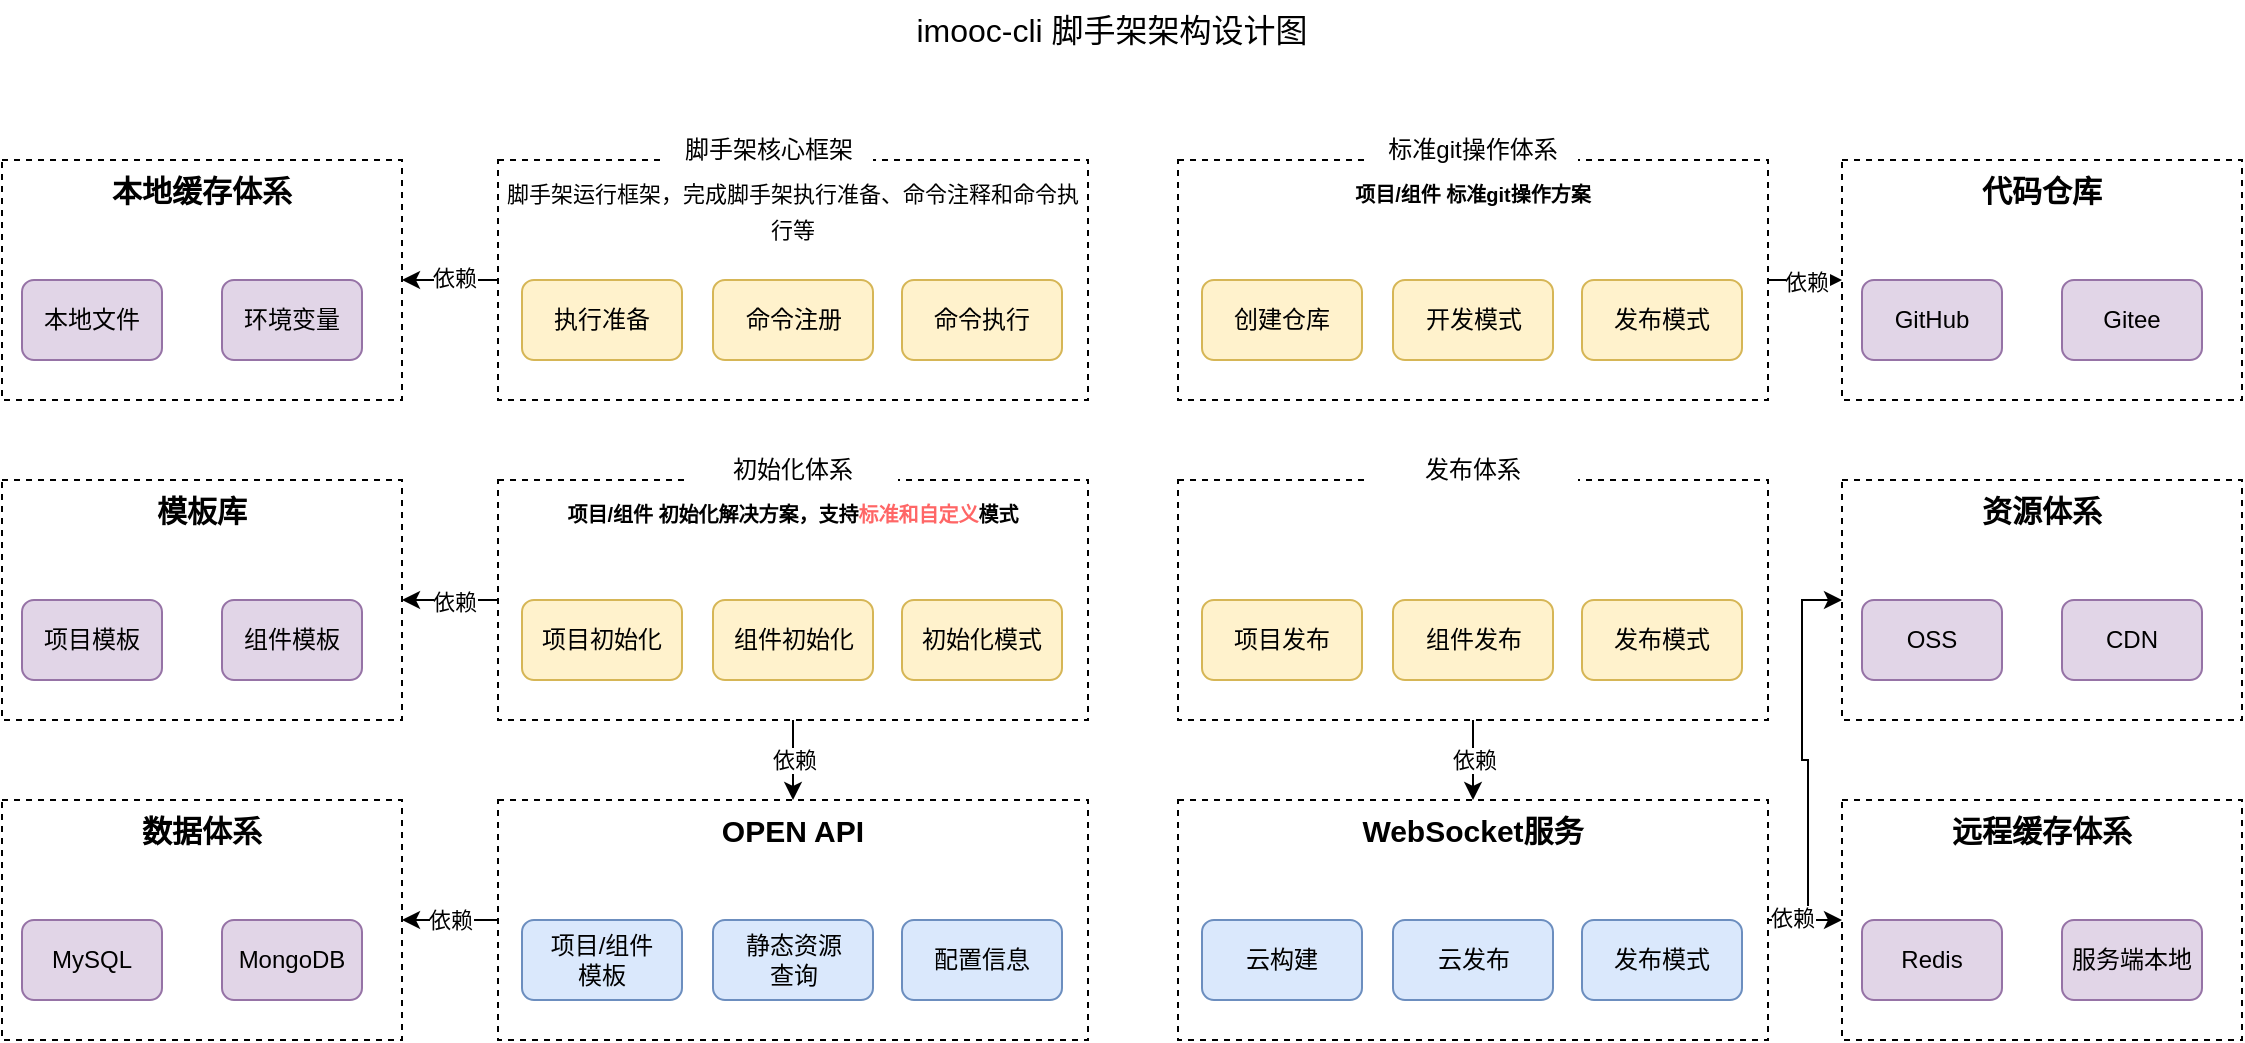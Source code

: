 <mxfile version="21.6.6" type="github">
  <diagram name="第 1 页" id="Rq-lW_FzmkAeFeIxuN0W">
    <mxGraphModel dx="1736" dy="581" grid="1" gridSize="10" guides="1" tooltips="1" connect="1" arrows="1" fold="1" page="1" pageScale="1" pageWidth="827" pageHeight="1169" math="0" shadow="0">
      <root>
        <mxCell id="0" />
        <mxCell id="1" parent="0" />
        <mxCell id="GA_nsESXNhZGokENO9sO-1" value="imooc-cli 脚手架架构设计图" style="text;html=1;strokeColor=none;fillColor=none;align=center;verticalAlign=middle;whiteSpace=wrap;rounded=0;fontSize=16;" parent="1" vertex="1">
          <mxGeometry x="270" y="40" width="250" height="30" as="geometry" />
        </mxCell>
        <mxCell id="GA_nsESXNhZGokENO9sO-43" style="edgeStyle=orthogonalEdgeStyle;rounded=0;orthogonalLoop=1;jettySize=auto;html=1;entryX=1;entryY=0.5;entryDx=0;entryDy=0;" parent="1" source="GA_nsESXNhZGokENO9sO-2" target="GA_nsESXNhZGokENO9sO-40" edge="1">
          <mxGeometry relative="1" as="geometry" />
        </mxCell>
        <mxCell id="GA_nsESXNhZGokENO9sO-49" value="依赖" style="edgeLabel;html=1;align=center;verticalAlign=middle;resizable=0;points=[];" parent="GA_nsESXNhZGokENO9sO-43" vertex="1" connectable="0">
          <mxGeometry x="-0.055" y="-1" relative="1" as="geometry">
            <mxPoint as="offset" />
          </mxGeometry>
        </mxCell>
        <mxCell id="GA_nsESXNhZGokENO9sO-2" value="&lt;span style=&quot;font-weight: normal;&quot;&gt;&lt;font style=&quot;font-size: 11px;&quot;&gt;脚手架运行框架，完成脚手架执行准备、命令注释和命令执行等&lt;/font&gt;&lt;/span&gt;" style="rounded=0;whiteSpace=wrap;html=1;verticalAlign=top;fontSize=15;fontStyle=1;dashed=1;" parent="1" vertex="1">
          <mxGeometry x="88" y="120" width="295" height="120" as="geometry" />
        </mxCell>
        <mxCell id="GA_nsESXNhZGokENO9sO-29" style="edgeStyle=orthogonalEdgeStyle;rounded=0;orthogonalLoop=1;jettySize=auto;html=1;entryX=0;entryY=0.5;entryDx=0;entryDy=0;" parent="1" source="GA_nsESXNhZGokENO9sO-3" target="GA_nsESXNhZGokENO9sO-26" edge="1">
          <mxGeometry relative="1" as="geometry" />
        </mxCell>
        <mxCell id="GA_nsESXNhZGokENO9sO-30" value="依赖" style="edgeLabel;html=1;align=center;verticalAlign=middle;resizable=0;points=[];" parent="GA_nsESXNhZGokENO9sO-29" vertex="1" connectable="0">
          <mxGeometry y="1" relative="1" as="geometry">
            <mxPoint as="offset" />
          </mxGeometry>
        </mxCell>
        <mxCell id="GA_nsESXNhZGokENO9sO-3" value="&lt;font style=&quot;font-size: 10px;&quot;&gt;项目/组件 标准git操作方案&lt;/font&gt;" style="rounded=0;whiteSpace=wrap;html=1;verticalAlign=top;fontSize=15;fontStyle=1;dashed=1;" parent="1" vertex="1">
          <mxGeometry x="428" y="120" width="295" height="120" as="geometry" />
        </mxCell>
        <mxCell id="GA_nsESXNhZGokENO9sO-47" style="edgeStyle=orthogonalEdgeStyle;rounded=0;orthogonalLoop=1;jettySize=auto;html=1;entryX=1;entryY=0.5;entryDx=0;entryDy=0;" parent="1" source="GA_nsESXNhZGokENO9sO-4" target="GA_nsESXNhZGokENO9sO-44" edge="1">
          <mxGeometry relative="1" as="geometry" />
        </mxCell>
        <mxCell id="GA_nsESXNhZGokENO9sO-50" value="依赖" style="edgeLabel;html=1;align=center;verticalAlign=middle;resizable=0;points=[];" parent="GA_nsESXNhZGokENO9sO-47" vertex="1" connectable="0">
          <mxGeometry x="-0.055" y="1" relative="1" as="geometry">
            <mxPoint as="offset" />
          </mxGeometry>
        </mxCell>
        <mxCell id="GA_nsESXNhZGokENO9sO-48" value="依赖" style="edgeStyle=orthogonalEdgeStyle;rounded=0;orthogonalLoop=1;jettySize=auto;html=1;entryX=0.5;entryY=0;entryDx=0;entryDy=0;" parent="1" source="GA_nsESXNhZGokENO9sO-4" target="GA_nsESXNhZGokENO9sO-6" edge="1">
          <mxGeometry relative="1" as="geometry" />
        </mxCell>
        <mxCell id="GA_nsESXNhZGokENO9sO-4" value="&lt;font style=&quot;font-size: 10px;&quot;&gt;项目/组件 初始化解决方案，支持&lt;font color=&quot;#ff6666&quot;&gt;标准和自定义&lt;/font&gt;模式&lt;/font&gt;" style="rounded=0;whiteSpace=wrap;html=1;verticalAlign=top;fontSize=15;fontStyle=1;dashed=1;" parent="1" vertex="1">
          <mxGeometry x="88" y="280" width="295" height="120" as="geometry" />
        </mxCell>
        <mxCell id="GA_nsESXNhZGokENO9sO-51" value="依赖" style="edgeStyle=orthogonalEdgeStyle;rounded=0;orthogonalLoop=1;jettySize=auto;html=1;entryX=0.5;entryY=0;entryDx=0;entryDy=0;" parent="1" source="GA_nsESXNhZGokENO9sO-5" target="GA_nsESXNhZGokENO9sO-7" edge="1">
          <mxGeometry relative="1" as="geometry" />
        </mxCell>
        <mxCell id="GA_nsESXNhZGokENO9sO-5" value="" style="rounded=0;whiteSpace=wrap;html=1;verticalAlign=top;fontSize=15;fontStyle=1;dashed=1;" parent="1" vertex="1">
          <mxGeometry x="428" y="280" width="295" height="120" as="geometry" />
        </mxCell>
        <mxCell id="GA_nsESXNhZGokENO9sO-55" value="依赖" style="edgeStyle=orthogonalEdgeStyle;rounded=0;orthogonalLoop=1;jettySize=auto;html=1;entryX=1;entryY=0.5;entryDx=0;entryDy=0;" parent="1" source="GA_nsESXNhZGokENO9sO-6" target="GA_nsESXNhZGokENO9sO-52" edge="1">
          <mxGeometry relative="1" as="geometry" />
        </mxCell>
        <mxCell id="GA_nsESXNhZGokENO9sO-6" value="OPEN API" style="rounded=0;whiteSpace=wrap;html=1;verticalAlign=top;fontSize=15;fontStyle=1;dashed=1;" parent="1" vertex="1">
          <mxGeometry x="88" y="440" width="295" height="120" as="geometry" />
        </mxCell>
        <mxCell id="GA_nsESXNhZGokENO9sO-34" style="edgeStyle=orthogonalEdgeStyle;rounded=0;orthogonalLoop=1;jettySize=auto;html=1;entryX=0;entryY=0.5;entryDx=0;entryDy=0;" parent="1" source="GA_nsESXNhZGokENO9sO-7" target="GA_nsESXNhZGokENO9sO-31" edge="1">
          <mxGeometry relative="1" as="geometry" />
        </mxCell>
        <mxCell id="GA_nsESXNhZGokENO9sO-38" style="edgeStyle=orthogonalEdgeStyle;rounded=0;orthogonalLoop=1;jettySize=auto;html=1;entryX=0;entryY=0.5;entryDx=0;entryDy=0;" parent="1" source="GA_nsESXNhZGokENO9sO-7" target="GA_nsESXNhZGokENO9sO-35" edge="1">
          <mxGeometry relative="1" as="geometry" />
        </mxCell>
        <mxCell id="GA_nsESXNhZGokENO9sO-39" value="依赖" style="edgeLabel;html=1;align=center;verticalAlign=middle;resizable=0;points=[];" parent="GA_nsESXNhZGokENO9sO-38" vertex="1" connectable="0">
          <mxGeometry x="-0.44" y="1" relative="1" as="geometry">
            <mxPoint as="offset" />
          </mxGeometry>
        </mxCell>
        <mxCell id="GA_nsESXNhZGokENO9sO-7" value="WebSocket服务" style="rounded=0;whiteSpace=wrap;html=1;verticalAlign=top;fontSize=15;fontStyle=1;dashed=1;" parent="1" vertex="1">
          <mxGeometry x="428" y="440" width="295" height="120" as="geometry" />
        </mxCell>
        <mxCell id="GA_nsESXNhZGokENO9sO-8" value="项目初始化" style="rounded=1;whiteSpace=wrap;html=1;fillColor=#fff2cc;strokeColor=#d6b656;" parent="1" vertex="1">
          <mxGeometry x="100" y="340" width="80" height="40" as="geometry" />
        </mxCell>
        <mxCell id="GA_nsESXNhZGokENO9sO-9" value="组件初始化" style="rounded=1;whiteSpace=wrap;html=1;fillColor=#fff2cc;strokeColor=#d6b656;" parent="1" vertex="1">
          <mxGeometry x="195.5" y="340" width="80" height="40" as="geometry" />
        </mxCell>
        <mxCell id="GA_nsESXNhZGokENO9sO-10" value="初始化模式" style="rounded=1;whiteSpace=wrap;html=1;fillColor=#fff2cc;strokeColor=#d6b656;" parent="1" vertex="1">
          <mxGeometry x="290" y="340" width="80" height="40" as="geometry" />
        </mxCell>
        <mxCell id="GA_nsESXNhZGokENO9sO-11" value="项目发布" style="rounded=1;whiteSpace=wrap;html=1;fillColor=#fff2cc;strokeColor=#d6b656;" parent="1" vertex="1">
          <mxGeometry x="440" y="340" width="80" height="40" as="geometry" />
        </mxCell>
        <mxCell id="GA_nsESXNhZGokENO9sO-12" value="组件发布" style="rounded=1;whiteSpace=wrap;html=1;fillColor=#fff2cc;strokeColor=#d6b656;" parent="1" vertex="1">
          <mxGeometry x="535.5" y="340" width="80" height="40" as="geometry" />
        </mxCell>
        <mxCell id="GA_nsESXNhZGokENO9sO-13" value="发布模式" style="rounded=1;whiteSpace=wrap;html=1;fillColor=#fff2cc;strokeColor=#d6b656;" parent="1" vertex="1">
          <mxGeometry x="630" y="340" width="80" height="40" as="geometry" />
        </mxCell>
        <mxCell id="GA_nsESXNhZGokENO9sO-14" value="云构建" style="rounded=1;whiteSpace=wrap;html=1;fillColor=#dae8fc;strokeColor=#6c8ebf;" parent="1" vertex="1">
          <mxGeometry x="440" y="500" width="80" height="40" as="geometry" />
        </mxCell>
        <mxCell id="GA_nsESXNhZGokENO9sO-15" value="云发布" style="rounded=1;whiteSpace=wrap;html=1;fillColor=#dae8fc;strokeColor=#6c8ebf;" parent="1" vertex="1">
          <mxGeometry x="535.5" y="500" width="80" height="40" as="geometry" />
        </mxCell>
        <mxCell id="GA_nsESXNhZGokENO9sO-16" value="发布模式" style="rounded=1;whiteSpace=wrap;html=1;fillColor=#dae8fc;strokeColor=#6c8ebf;" parent="1" vertex="1">
          <mxGeometry x="630" y="500" width="80" height="40" as="geometry" />
        </mxCell>
        <mxCell id="GA_nsESXNhZGokENO9sO-17" value="静态资源&lt;br&gt;查询" style="rounded=1;whiteSpace=wrap;html=1;fillColor=#dae8fc;strokeColor=#6c8ebf;" parent="1" vertex="1">
          <mxGeometry x="195.5" y="500" width="80" height="40" as="geometry" />
        </mxCell>
        <mxCell id="GA_nsESXNhZGokENO9sO-18" value="配置信息" style="rounded=1;whiteSpace=wrap;html=1;fillColor=#dae8fc;strokeColor=#6c8ebf;" parent="1" vertex="1">
          <mxGeometry x="290" y="500" width="80" height="40" as="geometry" />
        </mxCell>
        <mxCell id="GA_nsESXNhZGokENO9sO-19" value="项目/组件&lt;br&gt;模板" style="rounded=1;whiteSpace=wrap;html=1;fillColor=#dae8fc;strokeColor=#6c8ebf;" parent="1" vertex="1">
          <mxGeometry x="100" y="500" width="80" height="40" as="geometry" />
        </mxCell>
        <mxCell id="GA_nsESXNhZGokENO9sO-20" value="创建仓库" style="rounded=1;whiteSpace=wrap;html=1;fillColor=#fff2cc;strokeColor=#d6b656;" parent="1" vertex="1">
          <mxGeometry x="440" y="180" width="80" height="40" as="geometry" />
        </mxCell>
        <mxCell id="GA_nsESXNhZGokENO9sO-21" value="开发模式" style="rounded=1;whiteSpace=wrap;html=1;fillColor=#fff2cc;strokeColor=#d6b656;" parent="1" vertex="1">
          <mxGeometry x="535.5" y="180" width="80" height="40" as="geometry" />
        </mxCell>
        <mxCell id="GA_nsESXNhZGokENO9sO-22" value="发布模式" style="rounded=1;whiteSpace=wrap;html=1;fillColor=#fff2cc;strokeColor=#d6b656;" parent="1" vertex="1">
          <mxGeometry x="630" y="180" width="80" height="40" as="geometry" />
        </mxCell>
        <mxCell id="GA_nsESXNhZGokENO9sO-23" value="执行准备" style="rounded=1;whiteSpace=wrap;html=1;fillColor=#fff2cc;strokeColor=#d6b656;" parent="1" vertex="1">
          <mxGeometry x="100" y="180" width="80" height="40" as="geometry" />
        </mxCell>
        <mxCell id="GA_nsESXNhZGokENO9sO-24" value="命令执行" style="rounded=1;whiteSpace=wrap;html=1;fillColor=#fff2cc;strokeColor=#d6b656;" parent="1" vertex="1">
          <mxGeometry x="290" y="180" width="80" height="40" as="geometry" />
        </mxCell>
        <mxCell id="GA_nsESXNhZGokENO9sO-25" value="命令注册" style="rounded=1;whiteSpace=wrap;html=1;fillColor=#fff2cc;strokeColor=#d6b656;" parent="1" vertex="1">
          <mxGeometry x="195.5" y="180" width="80" height="40" as="geometry" />
        </mxCell>
        <mxCell id="GA_nsESXNhZGokENO9sO-26" value="代码仓库" style="rounded=0;whiteSpace=wrap;html=1;verticalAlign=top;fontSize=15;fontStyle=1;dashed=1;" parent="1" vertex="1">
          <mxGeometry x="760" y="120" width="200" height="120" as="geometry" />
        </mxCell>
        <mxCell id="GA_nsESXNhZGokENO9sO-27" value="GitHub" style="rounded=1;whiteSpace=wrap;html=1;fillColor=#e1d5e7;strokeColor=#9673a6;" parent="1" vertex="1">
          <mxGeometry x="770" y="180" width="70" height="40" as="geometry" />
        </mxCell>
        <mxCell id="GA_nsESXNhZGokENO9sO-28" value="Gitee" style="rounded=1;whiteSpace=wrap;html=1;fillColor=#e1d5e7;strokeColor=#9673a6;" parent="1" vertex="1">
          <mxGeometry x="870" y="180" width="70" height="40" as="geometry" />
        </mxCell>
        <mxCell id="GA_nsESXNhZGokENO9sO-31" value="资源体系" style="rounded=0;whiteSpace=wrap;html=1;verticalAlign=top;fontSize=15;fontStyle=1;dashed=1;" parent="1" vertex="1">
          <mxGeometry x="760" y="280" width="200" height="120" as="geometry" />
        </mxCell>
        <mxCell id="GA_nsESXNhZGokENO9sO-32" value="OSS" style="rounded=1;whiteSpace=wrap;html=1;fillColor=#e1d5e7;strokeColor=#9673a6;" parent="1" vertex="1">
          <mxGeometry x="770" y="340" width="70" height="40" as="geometry" />
        </mxCell>
        <mxCell id="GA_nsESXNhZGokENO9sO-33" value="CDN" style="rounded=1;whiteSpace=wrap;html=1;fillColor=#e1d5e7;strokeColor=#9673a6;" parent="1" vertex="1">
          <mxGeometry x="870" y="340" width="70" height="40" as="geometry" />
        </mxCell>
        <mxCell id="GA_nsESXNhZGokENO9sO-35" value="远程缓存体系" style="rounded=0;whiteSpace=wrap;html=1;verticalAlign=top;fontSize=15;fontStyle=1;dashed=1;" parent="1" vertex="1">
          <mxGeometry x="760" y="440" width="200" height="120" as="geometry" />
        </mxCell>
        <mxCell id="GA_nsESXNhZGokENO9sO-36" value="Redis" style="rounded=1;whiteSpace=wrap;html=1;fillColor=#e1d5e7;strokeColor=#9673a6;" parent="1" vertex="1">
          <mxGeometry x="770" y="500" width="70" height="40" as="geometry" />
        </mxCell>
        <mxCell id="GA_nsESXNhZGokENO9sO-37" value="服务端本地" style="rounded=1;whiteSpace=wrap;html=1;fillColor=#e1d5e7;strokeColor=#9673a6;" parent="1" vertex="1">
          <mxGeometry x="870" y="500" width="70" height="40" as="geometry" />
        </mxCell>
        <mxCell id="GA_nsESXNhZGokENO9sO-40" value="本地缓存体系" style="rounded=0;whiteSpace=wrap;html=1;verticalAlign=top;fontSize=15;fontStyle=1;dashed=1;" parent="1" vertex="1">
          <mxGeometry x="-160" y="120" width="200" height="120" as="geometry" />
        </mxCell>
        <mxCell id="GA_nsESXNhZGokENO9sO-41" value="本地文件" style="rounded=1;whiteSpace=wrap;html=1;fillColor=#e1d5e7;strokeColor=#9673a6;" parent="1" vertex="1">
          <mxGeometry x="-150" y="180" width="70" height="40" as="geometry" />
        </mxCell>
        <mxCell id="GA_nsESXNhZGokENO9sO-42" value="环境变量" style="rounded=1;whiteSpace=wrap;html=1;fillColor=#e1d5e7;strokeColor=#9673a6;" parent="1" vertex="1">
          <mxGeometry x="-50" y="180" width="70" height="40" as="geometry" />
        </mxCell>
        <mxCell id="GA_nsESXNhZGokENO9sO-44" value="模板库" style="rounded=0;whiteSpace=wrap;html=1;verticalAlign=top;fontSize=15;fontStyle=1;dashed=1;" parent="1" vertex="1">
          <mxGeometry x="-160" y="280" width="200" height="120" as="geometry" />
        </mxCell>
        <mxCell id="GA_nsESXNhZGokENO9sO-45" value="项目模板" style="rounded=1;whiteSpace=wrap;html=1;fillColor=#e1d5e7;strokeColor=#9673a6;" parent="1" vertex="1">
          <mxGeometry x="-150" y="340" width="70" height="40" as="geometry" />
        </mxCell>
        <mxCell id="GA_nsESXNhZGokENO9sO-46" value="组件模板" style="rounded=1;whiteSpace=wrap;html=1;fillColor=#e1d5e7;strokeColor=#9673a6;" parent="1" vertex="1">
          <mxGeometry x="-50" y="340" width="70" height="40" as="geometry" />
        </mxCell>
        <mxCell id="GA_nsESXNhZGokENO9sO-52" value="数据体系" style="rounded=0;whiteSpace=wrap;html=1;verticalAlign=top;fontSize=15;fontStyle=1;dashed=1;" parent="1" vertex="1">
          <mxGeometry x="-160" y="440" width="200" height="120" as="geometry" />
        </mxCell>
        <mxCell id="GA_nsESXNhZGokENO9sO-53" value="MySQL" style="rounded=1;whiteSpace=wrap;html=1;fillColor=#e1d5e7;strokeColor=#9673a6;" parent="1" vertex="1">
          <mxGeometry x="-150" y="500" width="70" height="40" as="geometry" />
        </mxCell>
        <mxCell id="GA_nsESXNhZGokENO9sO-54" value="MongoDB" style="rounded=1;whiteSpace=wrap;html=1;fillColor=#e1d5e7;strokeColor=#9673a6;" parent="1" vertex="1">
          <mxGeometry x="-50" y="500" width="70" height="40" as="geometry" />
        </mxCell>
        <mxCell id="ClxgduEvFh_C7jAJKZhM-2" value="脚手架核心框架" style="whiteSpace=wrap;html=1;strokeColor=none;" vertex="1" parent="1">
          <mxGeometry x="170.5" y="100" width="105" height="30" as="geometry" />
        </mxCell>
        <mxCell id="ClxgduEvFh_C7jAJKZhM-3" value="标准git操作体系" style="whiteSpace=wrap;html=1;strokeColor=none;" vertex="1" parent="1">
          <mxGeometry x="523" y="100" width="105" height="30" as="geometry" />
        </mxCell>
        <mxCell id="ClxgduEvFh_C7jAJKZhM-4" value="发布体系" style="whiteSpace=wrap;html=1;strokeColor=none;" vertex="1" parent="1">
          <mxGeometry x="523" y="260" width="105" height="30" as="geometry" />
        </mxCell>
        <mxCell id="ClxgduEvFh_C7jAJKZhM-7" value="初始化体系" style="whiteSpace=wrap;html=1;strokeColor=none;" vertex="1" parent="1">
          <mxGeometry x="183" y="260" width="105" height="30" as="geometry" />
        </mxCell>
      </root>
    </mxGraphModel>
  </diagram>
</mxfile>
